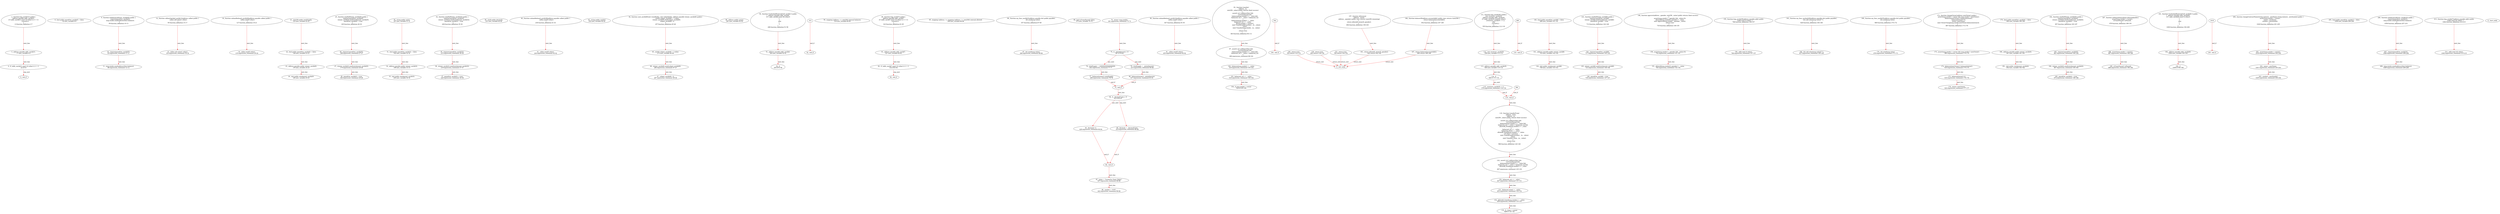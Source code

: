 digraph  {
13 [label="2_ function bug_unchk31() public{\naddress payable addr_unchk31;\nif (!addr_unchk31.send (10 ether) || 1==1)\n	{revert();}\n}\n13-function_definition-3-7", method="bug_unchk31()", type_label=function_definition];
17 [label="3_ address payable addr_unchk31;\n17-new_variable-4-4", method="bug_unchk31()", type_label=new_variable];
22 [label="4_ if_!addr_unchk31.send (10 ether) || 1==1\n22-if-5-6", method="bug_unchk31()", type_label=if];
1117 [label="4_ end_if", method="bug_unchk31()", type_label=end_if];
52 [label="8_ bool public payedOut_unchk45 = false;\n52-new_variable-9-9", method="", type_label=new_variable];
59 [label="9_ function withdrawLeftOver_unchk45() public {\n        require(payedOut_unchk45);\n        msg.sender.send(address(this).balance);\n    }\n59-function_definition-10-13", method="withdrawLeftOver_unchk45()", type_label=function_definition];
63 [label="10_ require(payedOut_unchk45);\n63-expression_statement-11-11", method="withdrawLeftOver_unchk45()", type_label=expression_statement];
68 [label="11_ msg.sender.send(address(this).balance);\n68-expression_statement-12-12", method="withdrawLeftOver_unchk45()", type_label=expression_statement];
95 [label="14_ function callnotchecked_unchk13(address callee) public {\n    callee.call.value(1 ether);\n  }\n95-function_definition-15-17", method="callnotchecked_unchk13(address callee)", type_label=function_definition];
103 [label="15_ callee.call.value(1 ether);\n103-expression_statement-16-16", method="callnotchecked_unchk13(address callee)", type_label=expression_statement];
127 [label="18_ function unhandledsend_unchk26(address payable callee) public {\n    callee.send(5 ether);\n  }\n127-function_definition-19-21", method="unhandledsend_unchk26(address payable callee)", type_label=function_definition];
135 [label="19_ callee.send(5 ether);\n135-expression_statement-20-20", method="unhandledsend_unchk26(address payable callee)", type_label=expression_statement];
143 [label="21_ uint256 public totalSupply;\n143-new_variable-22-22", method="", type_label=new_variable];
148 [label="22_ bool public payedOut_unchk20 = false;\n148-new_variable-23-23", method="", type_label=new_variable];
155 [label="23_ address payable public winner_unchk20;\n155-new_variable-24-24", method="", type_label=new_variable];
160 [label="24_ uint public winAmount_unchk20;\n160-new_variable-25-25", method="", type_label=new_variable];
165 [label="25_ function sendToWinner_unchk20() public {\n        require(!payedOut_unchk20);\n        winner_unchk20.send(winAmount_unchk20);\n        payedOut_unchk20 = true;\n    }\n165-function_definition-26-30", method="sendToWinner_unchk20()", type_label=function_definition];
169 [label="26_ require(!payedOut_unchk20);\n169-expression_statement-27-27", method="sendToWinner_unchk20()", type_label=expression_statement];
175 [label="27_ winner_unchk20.send(winAmount_unchk20);\n175-expression_statement-28-28", method="sendToWinner_unchk20()", type_label=expression_statement];
182 [label="28_ payedOut_unchk20 = true;\n182-expression_statement-29-29", method="sendToWinner_unchk20()", type_label=expression_statement];
187 [label="30_ string public name;\n187-new_variable-31-31", method="", type_label=new_variable];
192 [label="31_ bool public payedOut_unchk32 = false;\n192-new_variable-32-32", method="", type_label=new_variable];
199 [label="32_ address payable public winner_unchk32;\n199-new_variable-33-33", method="", type_label=new_variable];
204 [label="33_ uint public winAmount_unchk32;\n204-new_variable-34-34", method="", type_label=new_variable];
209 [label="34_ function sendToWinner_unchk32() public {\n        require(!payedOut_unchk32);\n        winner_unchk32.send(winAmount_unchk32);\n        payedOut_unchk32 = true;\n    }\n209-function_definition-35-39", method="sendToWinner_unchk32()", type_label=function_definition];
213 [label="35_ require(!payedOut_unchk32);\n213-expression_statement-36-36", method="sendToWinner_unchk32()", type_label=expression_statement];
219 [label="36_ winner_unchk32.send(winAmount_unchk32);\n219-expression_statement-37-37", method="sendToWinner_unchk32()", type_label=expression_statement];
226 [label="37_ payedOut_unchk32 = true;\n226-expression_statement-38-38", method="sendToWinner_unchk32()", type_label=expression_statement];
231 [label="39_ uint8 public decimals;\n231-new_variable-40-40", method="", type_label=new_variable];
236 [label="40_ function unhandledsend_unchk38(address payable callee) public {\n    callee.send(5 ether);\n  }\n236-function_definition-41-43", method="unhandledsend_unchk38(address payable callee)", type_label=function_definition];
244 [label="41_ callee.send(5 ether);\n244-expression_statement-42-42", method="unhandledsend_unchk38(address payable callee)", type_label=expression_statement];
252 [label="43_ string public symbol;\n252-new_variable-44-44", method="", type_label=new_variable];
257 [label="44_ function cash_unchk46(uint roundIndex, uint subpotIndex, address payable winner_unchk46) public{\n        uint64 subpot_unchk46 = 3 ether;\n        winner_unchk46.send(subpot_unchk46);   \n        subpot_unchk46= 0;\n}\n257-function_definition-45-49", method="cash_unchk46(uint roundIndex,uint subpotIndex,address payable winner_unchk46)", type_label=function_definition];
273 [label="45_ uint64 subpot_unchk46 = 3 ether;\n273-new_variable-46-46", method="cash_unchk46(uint roundIndex,uint subpotIndex,address payable winner_unchk46)", type_label=new_variable];
280 [label="46_ winner_unchk46.send(subpot_unchk46);\n280-expression_statement-47-47", method="cash_unchk46(uint roundIndex,uint subpotIndex,address payable winner_unchk46)", type_label=expression_statement];
287 [label="47_ subpot_unchk46= 0;\n287-expression_statement-48-48", method="cash_unchk46(uint roundIndex,uint subpotIndex,address payable winner_unchk46)", type_label=expression_statement];
291 [label="49_ address public owner;\n291-new_variable-50-50", method="", type_label=new_variable];
296 [label="50_ function UncheckedExternalCall_unchk4 () public\n{  address payable addr_unchk4;\n   if (! addr_unchk4.send (42 ether))  \n      { \n      }\n	else\n      { \n      }\n}\n296-function_definition-51-59", method="UncheckedExternalCall_unchk4()", type_label=function_definition];
300 [label="51_ address payable addr_unchk4;\n300-new_variable-52-52", method="UncheckedExternalCall_unchk4()", type_label=new_variable];
305 [label="52_ if\n305-if-53-58", method="UncheckedExternalCall_unchk4()", type_label=if];
1400 [label="52_ end_if", method="UncheckedExternalCall_unchk4()", type_label=end_if];
316 [label="59_ mapping (address => uint256) internal balances;\n316-new_variable-60-60", method="", type_label=new_variable];
323 [label="60_ function bug_unchk7() public{\naddress payable addr_unchk7;\nif (!addr_unchk7.send (10 ether) || 1==1)\n	{revert();}\n}\n323-function_definition-61-65", method="bug_unchk7()", type_label=function_definition];
327 [label="61_ address payable addr_unchk7;\n327-new_variable-62-62", method="bug_unchk7()", type_label=new_variable];
332 [label="62_ if_!addr_unchk7.send (10 ether) || 1==1\n332-if-63-64", method="bug_unchk7()", type_label=if];
1427 [label="62_ end_if", method="bug_unchk7()", type_label=end_if];
348 [label="65_ mapping (address => mapping (address => uint256)) internal allowed;\n348-new_variable-66-66", method="", type_label=new_variable];
357 [label="66_ function my_func_unchk23(address payable dst) public payable{\n        dst.send(msg.value);\n    }\n357-function_definition-67-69", method="my_func_unchk23(address payable dst)", type_label=function_definition];
366 [label="67_ dst.send(msg.value);\n366-expression_statement-68-68", method="my_func_unchk23(address payable dst)", type_label=expression_statement];
375 [label="69_ bool isTransPaused=false;\n375-new_variable-70-70", method="", type_label=new_variable];
391 [label="74_ owner=msg.sender;\n391-expression_statement-75-75", method="", type_label=expression_statement];
397 [label="75_ if__initialAmount<=0\n397-if-76-82", method="", type_label=if];
1492 [label="75_ end_if", method="", type_label=end_if];
402 [label="76_ totalSupply = 100000000000000000;\n402-expression_statement-77-77", method="", type_label=expression_statement];
406 [label="77_ balances[owner]=totalSupply;\n406-expression_statement-78-78", method="", type_label=expression_statement];
413 [label="79_ totalSupply = _initialAmount;\n413-expression_statement-80-80", method="", type_label=expression_statement];
417 [label="80_ balances[owner]=_initialAmount;\n417-expression_statement-81-81", method="", type_label=expression_statement];
423 [label="82_ if__decimalUnits<=0\n423-if-83-87", method="", type_label=if];
1518 [label="82_ end_if", method="", type_label=end_if];
428 [label="83_ decimals=2;\n428-expression_statement-84-84", method="", type_label=expression_statement];
433 [label="85_ decimals = _decimalUnits;\n433-expression_statement-86-86", method="", type_label=expression_statement];
437 [label="87_ name = \"CareerOn Chain Token\";\n437-expression_statement-88-88", method="", type_label=expression_statement];
442 [label="88_ symbol = \"COT\";\n442-expression_statement-89-89", method="", type_label=expression_statement];
447 [label="90_ function unhandledsend_unchk14(address payable callee) public {\n    callee.send(5 ether);\n  }\n447-function_definition-91-93", method="unhandledsend_unchk14(address payable callee)", type_label=function_definition];
455 [label="91_ callee.send(5 ether);\n455-expression_statement-92-92", method="unhandledsend_unchk14(address payable callee)", type_label=expression_statement];
463 [label="93_ function transfer(\n        address _to, \n        uint256 _value) public returns (bool success) \n    {\n        assert(_to!=address(this) && \n                !isTransPaused &&\n                balances[msg.sender] >= _value &&\n                balances[_to] + _value > balances[_to]\n        );\n        balances[msg.sender] -= _value; \n        balances[_to] += _value; \n		if(msg.sender==owner){\n			emit Transfer(address(this), _to, _value); \n		}else{\n			emit Transfer(msg.sender, _to, _value); \n		}\n        return true;\n    }\n463-function_definition-94-111", method="transfer(address _to,uint256 _value)", type_label=function_definition];
480 [label="97_ assert(_to!=address(this) && \n                !isTransPaused &&\n                balances[msg.sender] >= _value &&\n                balances[_to] + _value > balances[_to]\n        );\n480-expression_statement-98-102", method="transfer(address _to,uint256 _value)", type_label=expression_statement];
510 [label="102_ balances[msg.sender] -= _value;\n510-expression_statement-103-103", method="transfer(address _to,uint256 _value)", type_label=expression_statement];
518 [label="103_ balances[_to] += _value;\n518-expression_statement-104-104", method="transfer(address _to,uint256 _value)", type_label=expression_statement];
524 [label="104_ if_msg.sender==owner\n524-if-105-109", method="transfer(address _to,uint256 _value)", type_label=if];
1619 [label="104_ end_if", method="transfer(address _to,uint256 _value)", type_label=end_if];
552 [label="109_ return true;\n552-return-110-110", method="transfer(address _to,uint256 _value)", type_label=return];
555 [label="111_ function bug_unchk30() public{\nuint receivers_unchk30;\naddress payable addr_unchk30;\nif (!addr_unchk30.send(42 ether))\n	{receivers_unchk30 +=1;}\nelse\n	{revert();}\n}\n555-function_definition-112-119", method="bug_unchk30()", type_label=function_definition];
559 [label="112_ uint receivers_unchk30;\n559-new_variable-113-113", method="bug_unchk30()", type_label=new_variable];
564 [label="113_ address payable addr_unchk30;\n564-new_variable-114-114", method="bug_unchk30()", type_label=new_variable];
569 [label="114_ if\n569-if-115-118", method="bug_unchk30()", type_label=if];
1664 [label="114_ end_if", method="bug_unchk30()", type_label=end_if];
579 [label="115_ receivers_unchk30 +=1;\n579-expression_statement-116-116", method="bug_unchk30()", type_label=expression_statement];
586 [label="119_ function transferFrom(\n        address _from, \n        address _to, \n        uint256 _value) public returns (bool success) \n    {\n        assert(_to!=address(this) && \n                !isTransPaused &&\n                balances[msg.sender] >= _value &&\n                balances[_to] + _value > balances[_to] &&\n                allowed[_from][msg.sender] >= _value\n        );\n        balances[_to] += _value; \n        balances[_from] -= _value;  \n        allowed[_from][msg.sender] -= _value; \n        if(_from==owner){\n			emit Transfer(address(this), _to, _value); \n		}else{\n			emit Transfer(_from, _to, _value); \n		}\n        return true;\n    }\n586-function_definition-120-140", method="transferFrom(address _from,address _to,uint256 _value)", type_label=function_definition];
607 [label="124_ assert(_to!=address(this) && \n                !isTransPaused &&\n                balances[msg.sender] >= _value &&\n                balances[_to] + _value > balances[_to] &&\n                allowed[_from][msg.sender] >= _value\n        );\n607-expression_statement-125-130", method="transferFrom(address _from,address _to,uint256 _value)", type_label=expression_statement];
647 [label="130_ balances[_to] += _value;\n647-expression_statement-131-131", method="transferFrom(address _from,address _to,uint256 _value)", type_label=expression_statement];
653 [label="131_ balances[_from] -= _value;\n653-expression_statement-132-132", method="transferFrom(address _from,address _to,uint256 _value)", type_label=expression_statement];
659 [label="132_ allowed[_from][msg.sender] -= _value;\n659-expression_statement-133-133", method="transferFrom(address _from,address _to,uint256 _value)", type_label=expression_statement];
669 [label="133_ if__from==owner\n669-if-134-138", method="transferFrom(address _from,address _to,uint256 _value)", type_label=if];
1764 [label="133_ end_if", method="transferFrom(address _from,address _to,uint256 _value)", type_label=end_if];
693 [label="138_ return true;\n693-return-139-139", method="transferFrom(address _from,address _to,uint256 _value)", type_label=return];
696 [label="140_ bool public payedOut_unchk8 = false;\n696-new_variable-141-141", method="", type_label=new_variable];
703 [label="141_ address payable public winner_unchk8;\n703-new_variable-142-142", method="", type_label=new_variable];
708 [label="142_ uint public winAmount_unchk8;\n708-new_variable-143-143", method="", type_label=new_variable];
713 [label="143_ function sendToWinner_unchk8() public {\n        require(!payedOut_unchk8);\n        winner_unchk8.send(winAmount_unchk8);\n        payedOut_unchk8 = true;\n    }\n713-function_definition-144-148", method="sendToWinner_unchk8()", type_label=function_definition];
717 [label="144_ require(!payedOut_unchk8);\n717-expression_statement-145-145", method="sendToWinner_unchk8()", type_label=expression_statement];
723 [label="145_ winner_unchk8.send(winAmount_unchk8);\n723-expression_statement-146-146", method="sendToWinner_unchk8()", type_label=expression_statement];
730 [label="146_ payedOut_unchk8 = true;\n730-expression_statement-147-147", method="sendToWinner_unchk8()", type_label=expression_statement];
735 [label="148_ function approve(address _spender, uint256 _value) public returns (bool success) \n    { \n        assert(msg.sender!=_spender && _value>0);\n        allowed[msg.sender][_spender] = _value;\n        emit Approval(msg.sender, _spender, _value);\n        return true;\n    }\n735-function_definition-149-155", method="approve(address _spender,uint256 _value)", type_label=function_definition];
752 [label="150_ assert(msg.sender!=_spender && _value>0);\n752-expression_statement-151-151", method="approve(address _spender,uint256 _value)", type_label=expression_statement];
765 [label="151_ allowed[msg.sender][_spender] = _value;\n765-expression_statement-152-152", method="approve(address _spender,uint256 _value)", type_label=expression_statement];
785 [label="153_ return true;\n785-return-154-154", method="approve(address _spender,uint256 _value)", type_label=return];
788 [label="155_ function bug_unchk39(address payable addr) public\n      {addr.send (4 ether); }\n788-function_definition-156-157", method="bug_unchk39(address payable addr)", type_label=function_definition];
796 [label="156_ addr.send (4 ether);\n796-expression_statement-157-157", method="bug_unchk39(address payable addr)", type_label=expression_statement];
804 [label="157_ function allowance(\n        address _owner, \n        address _spender) public view returns (uint256 remaining) \n    {\n        return allowed[_owner][_spender]; \n    }\n804-function_definition-158-163", method="allowance(address _owner,address _spender)", type_label=function_definition];
822 [label="161_ return allowed[_owner][_spender];\n822-return-162-162", method="allowance(address _owner,address _spender)", type_label=return];
828 [label="163_ function my_func_uncheck36(address payable dst) public payable{\n        dst.call.value(msg.value)(\"\");\n    }\n828-function_definition-164-166", method="my_func_uncheck36(address payable dst)", type_label=function_definition];
837 [label="164_ dst.call.value(msg.value)(\"\");\n837-expression_statement-165-165", method="my_func_uncheck36(address payable dst)", type_label=expression_statement];
852 [label="166_ function balanceOf(address accountAddr) public view returns (uint256) {\n        return balances[accountAddr];\n    }\n852-function_definition-167-169", method="balanceOf(address accountAddr)", type_label=function_definition];
865 [label="167_ return balances[accountAddr];\n865-return-168-168", method="balanceOf(address accountAddr)", type_label=return];
869 [label="169_ function my_func_unchk35(address payable dst) public payable{\n        dst.send(msg.value);\n    }\n869-function_definition-170-172", method="my_func_unchk35(address payable dst)", type_label=function_definition];
878 [label="170_ dst.send(msg.value);\n878-expression_statement-171-171", method="my_func_unchk35(address payable dst)", type_label=expression_statement];
887 [label="172_ function changeOwner(address newOwner) public{\n        assert(msg.sender==owner && msg.sender!=newOwner);\n        balances[newOwner]=balances[owner];\n        balances[owner]=0;\n        owner=newOwner;\n        emit OwnerChang(msg.sender,newOwner,balances[owner]); \n    }\n887-function_definition-173-179", method="changeOwner(address newOwner)", type_label=function_definition];
895 [label="173_ assert(msg.sender==owner && msg.sender!=newOwner);\n895-expression_statement-174-174", method="changeOwner(address newOwner)", type_label=expression_statement];
910 [label="174_ balances[newOwner]=balances[owner];\n910-expression_statement-175-175", method="changeOwner(address newOwner)", type_label=expression_statement];
918 [label="175_ balances[owner]=0;\n918-expression_statement-176-176", method="changeOwner(address newOwner)", type_label=expression_statement];
924 [label="176_ owner=newOwner;\n924-expression_statement-177-177", method="changeOwner(address newOwner)", type_label=expression_statement];
940 [label="179_ bool public payedOut_unchk44 = false;\n940-new_variable-180-180", method="", type_label=new_variable];
947 [label="180_ address payable public winner_unchk44;\n947-new_variable-181-181", method="", type_label=new_variable];
952 [label="181_ uint public winAmount_unchk44;\n952-new_variable-182-182", method="", type_label=new_variable];
957 [label="182_ function sendToWinner_unchk44() public {\n        require(!payedOut_unchk44);\n        winner_unchk44.send(winAmount_unchk44);\n        payedOut_unchk44 = true;\n    }\n957-function_definition-183-187", method="sendToWinner_unchk44()", type_label=function_definition];
961 [label="183_ require(!payedOut_unchk44);\n961-expression_statement-184-184", method="sendToWinner_unchk44()", type_label=expression_statement];
967 [label="184_ winner_unchk44.send(winAmount_unchk44);\n967-expression_statement-185-185", method="sendToWinner_unchk44()", type_label=expression_statement];
974 [label="185_ payedOut_unchk44 = true;\n974-expression_statement-186-186", method="sendToWinner_unchk44()", type_label=expression_statement];
979 [label="187_ function setPauseStatus(bool isPaused)public{\n        assert(msg.sender==owner);\n        isTransPaused=isPaused;\n    }\n979-function_definition-188-191", method="setPauseStatus(bool isPaused)", type_label=function_definition];
987 [label="188_ assert(msg.sender==owner);\n987-expression_statement-189-189", method="setPauseStatus(bool isPaused)", type_label=expression_statement];
996 [label="189_ isTransPaused=isPaused;\n996-expression_statement-190-190", method="setPauseStatus(bool isPaused)", type_label=expression_statement];
1000 [label="191_ function UncheckedExternalCall_unchk40 () public\n{  address payable addr_unchk40;\n   if (! addr_unchk40.send (2 ether))  \n      { \n      }\n	else\n      { \n      }\n}\n1000-function_definition-192-200", method="UncheckedExternalCall_unchk40()", type_label=function_definition];
1004 [label="192_ address payable addr_unchk40;\n1004-new_variable-193-193", method="UncheckedExternalCall_unchk40()", type_label=new_variable];
1009 [label="193_ if\n1009-if-194-199", method="UncheckedExternalCall_unchk40()", type_label=if];
2104 [label="193_ end_if", method="UncheckedExternalCall_unchk40()", type_label=end_if];
1020 [label="200_ function changeContractName(string memory _newName,string memory _newSymbol) public {\n        assert(msg.sender==owner);\n        name=_newName;\n        symbol=_newSymbol;\n    }\n1020-function_definition-201-205", method="changeContractName(string memory _newName,string memory _newSymbol)", type_label=function_definition];
1032 [label="201_ assert(msg.sender==owner);\n1032-expression_statement-202-202", method="changeContractName(string memory _newName,string memory _newSymbol)", type_label=expression_statement];
1041 [label="202_ name=_newName;\n1041-expression_statement-203-203", method="changeContractName(string memory _newName,string memory _newSymbol)", type_label=expression_statement];
1045 [label="203_ symbol=_newSymbol;\n1045-expression_statement-204-204", method="changeContractName(string memory _newName,string memory _newSymbol)", type_label=expression_statement];
1049 [label="205_ bool public payedOut_unchk33 = false;\n1049-new_variable-206-206", method="", type_label=new_variable];
1056 [label="206_ function withdrawLeftOver_unchk33() public {\n        require(payedOut_unchk33);\n        msg.sender.send(address(this).balance);\n    }\n1056-function_definition-207-210", method="withdrawLeftOver_unchk33()", type_label=function_definition];
1060 [label="207_ require(payedOut_unchk33);\n1060-expression_statement-208-208", method="withdrawLeftOver_unchk33()", type_label=expression_statement];
1065 [label="208_ msg.sender.send(address(this).balance);\n1065-expression_statement-209-209", method="withdrawLeftOver_unchk33()", type_label=expression_statement];
1084 [label="213_ function bug_unchk27(address payable addr) public\n      {addr.send (42 ether); }\n1084-function_definition-214-215", method="bug_unchk27(address payable addr)", type_label=function_definition];
1092 [label="214_ addr.send (42 ether);\n1092-expression_statement-215-215", method="bug_unchk27(address payable addr)", type_label=expression_statement];
1 [label="0_ start_node", method="", type_label=start];
2 [label="0_ exit_node", method="", type_label=exit];
315;
542;
584;
685;
1019;
13 -> 17  [color=red, controlflow_type=next_line, edge_type=CFG_edge, key=0, label=next_line];
17 -> 22  [color=red, controlflow_type=next_line, edge_type=CFG_edge, key=0, label=next_line];
22 -> 1117  [color=red, controlflow_type=neg_next, edge_type=CFG_edge, key=0, label=neg_next];
59 -> 63  [color=red, controlflow_type=next_line, edge_type=CFG_edge, key=0, label=next_line];
63 -> 68  [color=red, controlflow_type=next_line, edge_type=CFG_edge, key=0, label=next_line];
95 -> 103  [color=red, controlflow_type=next_line, edge_type=CFG_edge, key=0, label=next_line];
127 -> 135  [color=red, controlflow_type=next_line, edge_type=CFG_edge, key=0, label=next_line];
143 -> 148  [color=red, controlflow_type=next_line, edge_type=CFG_edge, key=0, label=next_line];
148 -> 155  [color=red, controlflow_type=next_line, edge_type=CFG_edge, key=0, label=next_line];
155 -> 160  [color=red, controlflow_type=next_line, edge_type=CFG_edge, key=0, label=next_line];
165 -> 169  [color=red, controlflow_type=next_line, edge_type=CFG_edge, key=0, label=next_line];
169 -> 175  [color=red, controlflow_type=next_line, edge_type=CFG_edge, key=0, label=next_line];
175 -> 182  [color=red, controlflow_type=next_line, edge_type=CFG_edge, key=0, label=next_line];
187 -> 192  [color=red, controlflow_type=next_line, edge_type=CFG_edge, key=0, label=next_line];
192 -> 199  [color=red, controlflow_type=next_line, edge_type=CFG_edge, key=0, label=next_line];
199 -> 204  [color=red, controlflow_type=next_line, edge_type=CFG_edge, key=0, label=next_line];
209 -> 213  [color=red, controlflow_type=next_line, edge_type=CFG_edge, key=0, label=next_line];
213 -> 219  [color=red, controlflow_type=next_line, edge_type=CFG_edge, key=0, label=next_line];
219 -> 226  [color=red, controlflow_type=next_line, edge_type=CFG_edge, key=0, label=next_line];
236 -> 244  [color=red, controlflow_type=next_line, edge_type=CFG_edge, key=0, label=next_line];
257 -> 273  [color=red, controlflow_type=next_line, edge_type=CFG_edge, key=0, label=next_line];
273 -> 280  [color=red, controlflow_type=next_line, edge_type=CFG_edge, key=0, label=next_line];
280 -> 287  [color=red, controlflow_type=next_line, edge_type=CFG_edge, key=0, label=next_line];
296 -> 300  [color=red, controlflow_type=next_line, edge_type=CFG_edge, key=0, label=next_line];
300 -> 305  [color=red, controlflow_type=next_line, edge_type=CFG_edge, key=0, label=next_line];
323 -> 327  [color=red, controlflow_type=next_line, edge_type=CFG_edge, key=0, label=next_line];
327 -> 332  [color=red, controlflow_type=next_line, edge_type=CFG_edge, key=0, label=next_line];
332 -> 1427  [color=red, controlflow_type=neg_next, edge_type=CFG_edge, key=0, label=neg_next];
357 -> 366  [color=red, controlflow_type=next_line, edge_type=CFG_edge, key=0, label=next_line];
391 -> 397  [color=red, controlflow_type=next_line, edge_type=CFG_edge, key=0, label=next_line];
397 -> 402  [color=red, controlflow_type=pos_next, edge_type=CFG_edge, key=0, label=pos_next];
397 -> 413  [color=red, controlflow_type=neg_next, edge_type=CFG_edge, key=0, label=neg_next];
1492 -> 423  [color=red, controlflow_type=next_line, edge_type=CFG_edge, key=0, label=next_line];
402 -> 406  [color=red, controlflow_type=next_line, edge_type=CFG_edge, key=0, label=next_line];
406 -> 1492  [color=red, controlflow_type=end_if, edge_type=CFG_edge, key=0, label=end_if];
413 -> 417  [color=red, controlflow_type=next_line, edge_type=CFG_edge, key=0, label=next_line];
417 -> 1492  [color=red, controlflow_type=end_if, edge_type=CFG_edge, key=0, label=end_if];
423 -> 428  [color=red, controlflow_type=pos_next, edge_type=CFG_edge, key=0, label=pos_next];
423 -> 433  [color=red, controlflow_type=neg_next, edge_type=CFG_edge, key=0, label=neg_next];
1518 -> 437  [color=red, controlflow_type=next_line, edge_type=CFG_edge, key=0, label=next_line];
428 -> 1518  [color=red, controlflow_type=end_if, edge_type=CFG_edge, key=0, label=end_if];
433 -> 1518  [color=red, controlflow_type=end_if, edge_type=CFG_edge, key=0, label=end_if];
437 -> 442  [color=red, controlflow_type=next_line, edge_type=CFG_edge, key=0, label=next_line];
447 -> 455  [color=red, controlflow_type=next_line, edge_type=CFG_edge, key=0, label=next_line];
463 -> 480  [color=red, controlflow_type=next_line, edge_type=CFG_edge, key=0, label=next_line];
480 -> 510  [color=red, controlflow_type=next_line, edge_type=CFG_edge, key=0, label=next_line];
510 -> 518  [color=red, controlflow_type=next_line, edge_type=CFG_edge, key=0, label=next_line];
518 -> 524  [color=red, controlflow_type=next_line, edge_type=CFG_edge, key=0, label=next_line];
552 -> 2  [color=red, controlflow_type=return_exit, edge_type=CFG_edge, key=0, label=return_exit];
555 -> 559  [color=red, controlflow_type=next_line, edge_type=CFG_edge, key=0, label=next_line];
559 -> 564  [color=red, controlflow_type=next_line, edge_type=CFG_edge, key=0, label=next_line];
564 -> 569  [color=red, controlflow_type=next_line, edge_type=CFG_edge, key=0, label=next_line];
569 -> 579  [color=red, controlflow_type=pos_next, edge_type=CFG_edge, key=0, label=pos_next];
1664 -> 586  [color=red, controlflow_type=next_line, edge_type=CFG_edge, key=0, label=next_line];
579 -> 1664  [color=red, controlflow_type=end_if, edge_type=CFG_edge, key=0, label=end_if];
586 -> 607  [color=red, controlflow_type=next_line, edge_type=CFG_edge, key=0, label=next_line];
607 -> 647  [color=red, controlflow_type=next_line, edge_type=CFG_edge, key=0, label=next_line];
647 -> 653  [color=red, controlflow_type=next_line, edge_type=CFG_edge, key=0, label=next_line];
653 -> 659  [color=red, controlflow_type=next_line, edge_type=CFG_edge, key=0, label=next_line];
659 -> 669  [color=red, controlflow_type=next_line, edge_type=CFG_edge, key=0, label=next_line];
693 -> 2  [color=red, controlflow_type=return_exit, edge_type=CFG_edge, key=0, label=return_exit];
696 -> 703  [color=red, controlflow_type=next_line, edge_type=CFG_edge, key=0, label=next_line];
703 -> 708  [color=red, controlflow_type=next_line, edge_type=CFG_edge, key=0, label=next_line];
713 -> 717  [color=red, controlflow_type=next_line, edge_type=CFG_edge, key=0, label=next_line];
717 -> 723  [color=red, controlflow_type=next_line, edge_type=CFG_edge, key=0, label=next_line];
723 -> 730  [color=red, controlflow_type=next_line, edge_type=CFG_edge, key=0, label=next_line];
735 -> 752  [color=red, controlflow_type=next_line, edge_type=CFG_edge, key=0, label=next_line];
752 -> 765  [color=red, controlflow_type=next_line, edge_type=CFG_edge, key=0, label=next_line];
785 -> 2  [color=red, controlflow_type=return_exit, edge_type=CFG_edge, key=0, label=return_exit];
788 -> 796  [color=red, controlflow_type=next_line, edge_type=CFG_edge, key=0, label=next_line];
804 -> 822  [color=red, controlflow_type=next_line, edge_type=CFG_edge, key=0, label=next_line];
822 -> 2  [color=red, controlflow_type=return_exit, edge_type=CFG_edge, key=0, label=return_exit];
828 -> 837  [color=red, controlflow_type=next_line, edge_type=CFG_edge, key=0, label=next_line];
852 -> 865  [color=red, controlflow_type=next_line, edge_type=CFG_edge, key=0, label=next_line];
865 -> 2  [color=red, controlflow_type=return_exit, edge_type=CFG_edge, key=0, label=return_exit];
869 -> 878  [color=red, controlflow_type=next_line, edge_type=CFG_edge, key=0, label=next_line];
887 -> 895  [color=red, controlflow_type=next_line, edge_type=CFG_edge, key=0, label=next_line];
895 -> 910  [color=red, controlflow_type=next_line, edge_type=CFG_edge, key=0, label=next_line];
910 -> 918  [color=red, controlflow_type=next_line, edge_type=CFG_edge, key=0, label=next_line];
918 -> 924  [color=red, controlflow_type=next_line, edge_type=CFG_edge, key=0, label=next_line];
940 -> 947  [color=red, controlflow_type=next_line, edge_type=CFG_edge, key=0, label=next_line];
947 -> 952  [color=red, controlflow_type=next_line, edge_type=CFG_edge, key=0, label=next_line];
957 -> 961  [color=red, controlflow_type=next_line, edge_type=CFG_edge, key=0, label=next_line];
961 -> 967  [color=red, controlflow_type=next_line, edge_type=CFG_edge, key=0, label=next_line];
967 -> 974  [color=red, controlflow_type=next_line, edge_type=CFG_edge, key=0, label=next_line];
979 -> 987  [color=red, controlflow_type=next_line, edge_type=CFG_edge, key=0, label=next_line];
987 -> 996  [color=red, controlflow_type=next_line, edge_type=CFG_edge, key=0, label=next_line];
1000 -> 1004  [color=red, controlflow_type=next_line, edge_type=CFG_edge, key=0, label=next_line];
1004 -> 1009  [color=red, controlflow_type=next_line, edge_type=CFG_edge, key=0, label=next_line];
1020 -> 1032  [color=red, controlflow_type=next_line, edge_type=CFG_edge, key=0, label=next_line];
1032 -> 1041  [color=red, controlflow_type=next_line, edge_type=CFG_edge, key=0, label=next_line];
1041 -> 1045  [color=red, controlflow_type=next_line, edge_type=CFG_edge, key=0, label=next_line];
1056 -> 1060  [color=red, controlflow_type=next_line, edge_type=CFG_edge, key=0, label=next_line];
1060 -> 1065  [color=red, controlflow_type=next_line, edge_type=CFG_edge, key=0, label=next_line];
1084 -> 1092  [color=red, controlflow_type=next_line, edge_type=CFG_edge, key=0, label=next_line];
315 -> 1400  [color=red, controlflow_type=end_if, edge_type=CFG_edge, key=0, label=end_if];
542 -> 1619  [color=red, controlflow_type=end_if, edge_type=CFG_edge, key=0, label=end_if];
584 -> 1664  [color=red, controlflow_type=end_if, edge_type=CFG_edge, key=0, label=end_if];
685 -> 1764  [color=red, controlflow_type=end_if, edge_type=CFG_edge, key=0, label=end_if];
1019 -> 2104  [color=red, controlflow_type=end_if, edge_type=CFG_edge, key=0, label=end_if];
}
